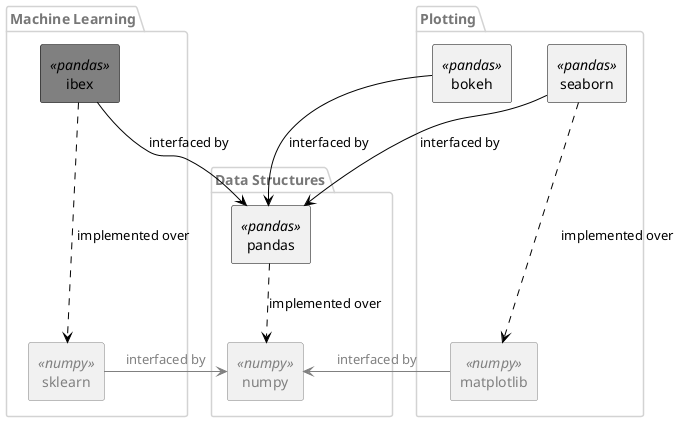 @startuml

    skinparam monochrome true
    skinparam shadowing false

    skinparam package {
        FontColor #777777
        BorderColor lightgrey
    }

    skinparam rectangle {
        FontColor<<pandas>> black
        FontColor<<numpy>> grey
        BorderColor<<pandas>> black
        BorderColor<<numpy>> grey
    }
    
    package "Plotting" as Plotting { 
        rectangle seaborn<<pandas>>
        rectangle bokeh<<pandas>>
        rectangle matplotlib<<numpy>>
    }

    package "Machine Learning" {
        rectangle sklearn<<numpy>>
        rectangle ibex<<pandas>> #grey
    }

    package "Data Structures" {
        rectangle numpy<<numpy>>
        rectangle pandas<<pandas>>
    }

    [sklearn] -[#grey]> [numpy] : <color grey>interfaced by</color>
    [matplotlib] -[#grey]> [numpy] : <color grey>interfaced by</color>
    pandas ..[#black]> [numpy] : <color black>implemented over</color>
    seaborn -[#black]> pandas : <color black>interfaced by</color>
    [bokeh] -[#black]> pandas : <color black>interfaced by</color>
    [seaborn] ..[#black]-> [matplotlib] : <color black>implemented over</color>
    ibex -[#black]> pandas : <color black>interfaced by</color> 
    ibex ..[#black]-> [sklearn] : implemented over

@enduml
